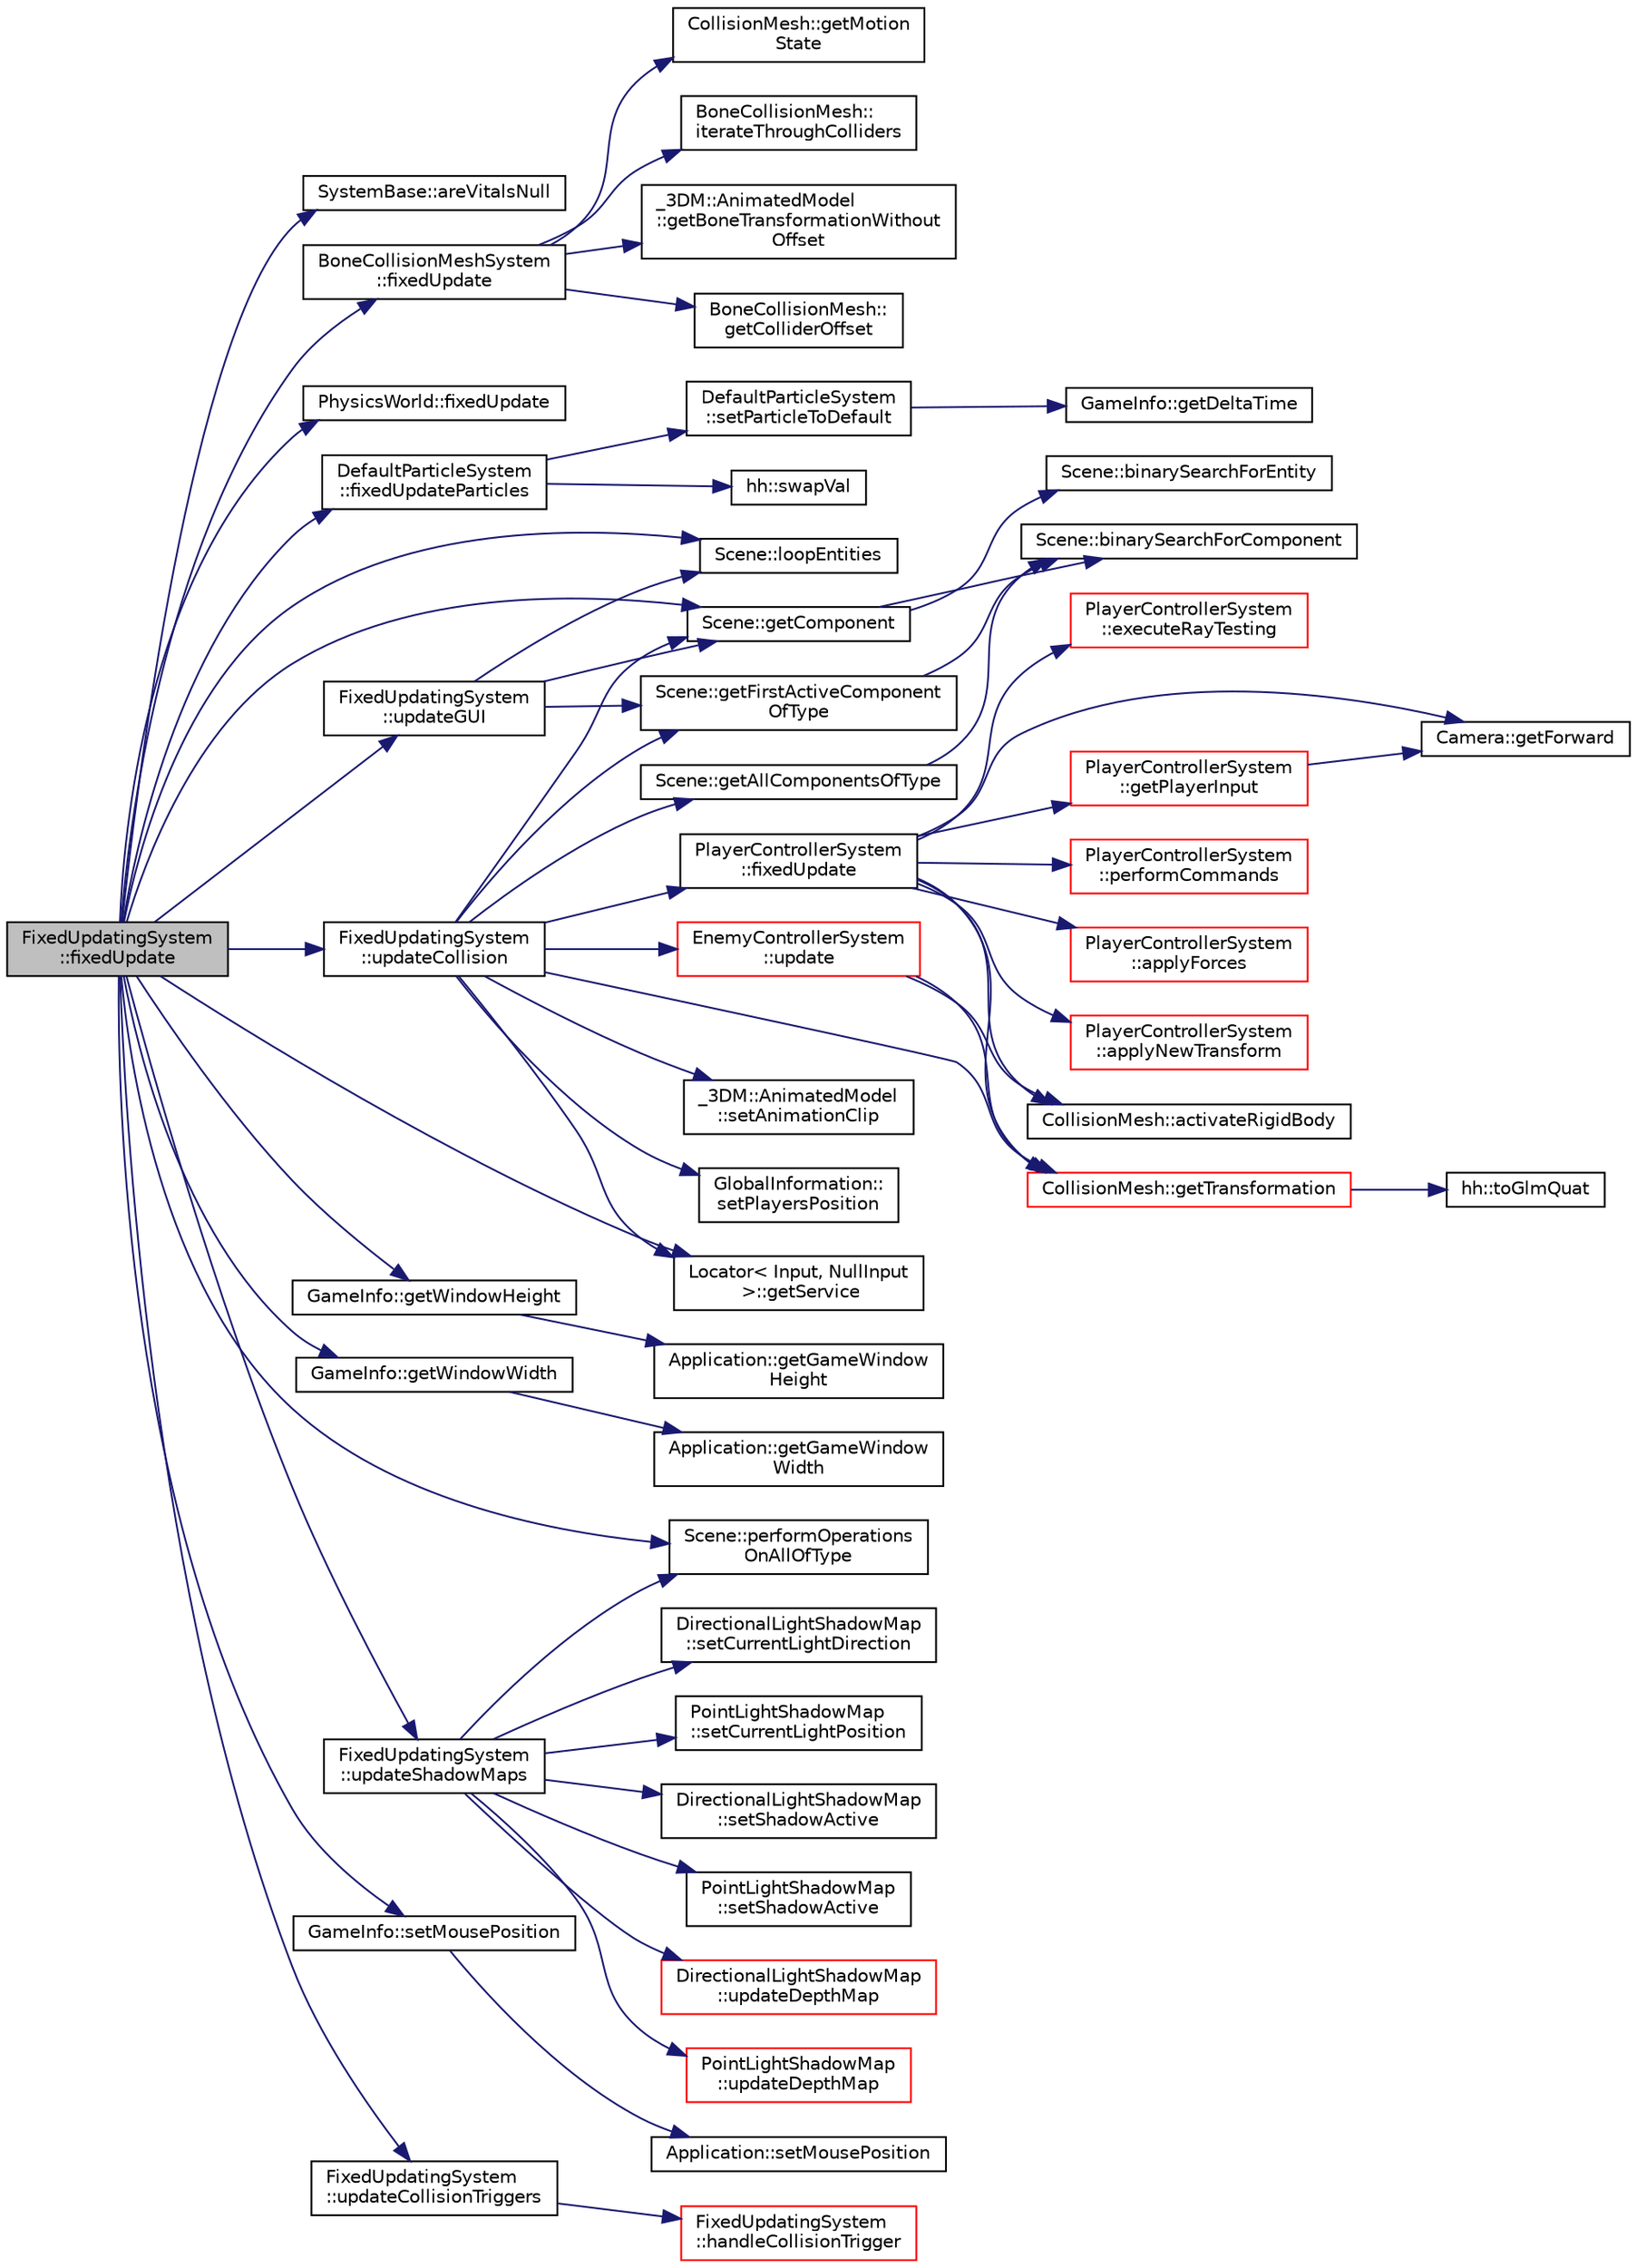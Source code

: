 digraph "FixedUpdatingSystem::fixedUpdate"
{
 // INTERACTIVE_SVG=YES
 // LATEX_PDF_SIZE
  edge [fontname="Helvetica",fontsize="10",labelfontname="Helvetica",labelfontsize="10"];
  node [fontname="Helvetica",fontsize="10",shape=record];
  rankdir="LR";
  Node1 [label="FixedUpdatingSystem\l::fixedUpdate",height=0.2,width=0.4,color="black", fillcolor="grey75", style="filled", fontcolor="black",tooltip=" "];
  Node1 -> Node2 [color="midnightblue",fontsize="10",style="solid",fontname="Helvetica"];
  Node2 [label="SystemBase::areVitalsNull",height=0.2,width=0.4,color="black", fillcolor="white", style="filled",URL="$d2/d15/class_system_base.html#a5a3dcc196a770866b9e51e406c4d2eea",tooltip=" "];
  Node1 -> Node3 [color="midnightblue",fontsize="10",style="solid",fontname="Helvetica"];
  Node3 [label="BoneCollisionMeshSystem\l::fixedUpdate",height=0.2,width=0.4,color="black", fillcolor="white", style="filled",URL="$df/dd7/class_bone_collision_mesh_system.html#ae33b42b3badf9f280f147b1d1290b192",tooltip=" "];
  Node3 -> Node4 [color="midnightblue",fontsize="10",style="solid",fontname="Helvetica"];
  Node4 [label="_3DM::AnimatedModel\l::getBoneTransformationWithout\lOffset",height=0.2,width=0.4,color="black", fillcolor="white", style="filled",URL="$de/d92/class__3_d_m_1_1_animated_model.html#acd0123cec602ca301053cc815c8579ef",tooltip=" "];
  Node3 -> Node5 [color="midnightblue",fontsize="10",style="solid",fontname="Helvetica"];
  Node5 [label="BoneCollisionMesh::\lgetColliderOffset",height=0.2,width=0.4,color="black", fillcolor="white", style="filled",URL="$d6/d9c/class_bone_collision_mesh.html#a7e3d6ddfb59eb29322e8151e5cd3dce8",tooltip=" "];
  Node3 -> Node6 [color="midnightblue",fontsize="10",style="solid",fontname="Helvetica"];
  Node6 [label="CollisionMesh::getMotion\lState",height=0.2,width=0.4,color="black", fillcolor="white", style="filled",URL="$d4/daa/class_collision_mesh.html#a02928b344526cfd34cea642f92c020e3",tooltip=" "];
  Node3 -> Node7 [color="midnightblue",fontsize="10",style="solid",fontname="Helvetica"];
  Node7 [label="BoneCollisionMesh::\literateThroughColliders",height=0.2,width=0.4,color="black", fillcolor="white", style="filled",URL="$d6/d9c/class_bone_collision_mesh.html#ab02a5fde4d91ea0abe81cd5591bf7383",tooltip=" "];
  Node1 -> Node8 [color="midnightblue",fontsize="10",style="solid",fontname="Helvetica"];
  Node8 [label="PhysicsWorld::fixedUpdate",height=0.2,width=0.4,color="black", fillcolor="white", style="filled",URL="$d5/d44/class_physics_world.html#a99149be253258846792b56f389daf38f",tooltip=" "];
  Node1 -> Node9 [color="midnightblue",fontsize="10",style="solid",fontname="Helvetica"];
  Node9 [label="DefaultParticleSystem\l::fixedUpdateParticles",height=0.2,width=0.4,color="black", fillcolor="white", style="filled",URL="$df/d86/class_default_particle_system.html#abca98ebc32ceaa0a7239b8c662bd5838",tooltip=" "];
  Node9 -> Node10 [color="midnightblue",fontsize="10",style="solid",fontname="Helvetica"];
  Node10 [label="DefaultParticleSystem\l::setParticleToDefault",height=0.2,width=0.4,color="black", fillcolor="white", style="filled",URL="$df/d86/class_default_particle_system.html#a98735c289a8e3ca8f681b897a83f81bd",tooltip=" "];
  Node10 -> Node11 [color="midnightblue",fontsize="10",style="solid",fontname="Helvetica"];
  Node11 [label="GameInfo::getDeltaTime",height=0.2,width=0.4,color="black", fillcolor="white", style="filled",URL="$d4/d58/namespace_game_info.html#aa6186a79a90a3fcd2556c4282b20a077",tooltip=" "];
  Node9 -> Node12 [color="midnightblue",fontsize="10",style="solid",fontname="Helvetica"];
  Node12 [label="hh::swapVal",height=0.2,width=0.4,color="black", fillcolor="white", style="filled",URL="$d7/dd1/namespacehh.html#a2e3a10a982e697caaecbe192184d35c1",tooltip=" "];
  Node1 -> Node13 [color="midnightblue",fontsize="10",style="solid",fontname="Helvetica"];
  Node13 [label="Scene::getComponent",height=0.2,width=0.4,color="black", fillcolor="white", style="filled",URL="$d6/db5/class_scene.html#a65d6f6cd75b250c657d5d4a267c4b245",tooltip=" "];
  Node13 -> Node14 [color="midnightblue",fontsize="10",style="solid",fontname="Helvetica"];
  Node14 [label="Scene::binarySearchForComponent",height=0.2,width=0.4,color="black", fillcolor="white", style="filled",URL="$d6/db5/class_scene.html#af06ab78544ec997fd8e480762b2cc40a",tooltip=" "];
  Node13 -> Node15 [color="midnightblue",fontsize="10",style="solid",fontname="Helvetica"];
  Node15 [label="Scene::binarySearchForEntity",height=0.2,width=0.4,color="black", fillcolor="white", style="filled",URL="$d6/db5/class_scene.html#a55c346bea3f04eb9d9f8476a68c2fa93",tooltip=" "];
  Node1 -> Node16 [color="midnightblue",fontsize="10",style="solid",fontname="Helvetica"];
  Node16 [label="Locator\< Input, NullInput\l \>::getService",height=0.2,width=0.4,color="black", fillcolor="white", style="filled",URL="$d2/d23/class_locator.html#a310ebd51e96b6341e25471b651afaf34",tooltip=" "];
  Node1 -> Node17 [color="midnightblue",fontsize="10",style="solid",fontname="Helvetica"];
  Node17 [label="GameInfo::getWindowHeight",height=0.2,width=0.4,color="black", fillcolor="white", style="filled",URL="$d4/d58/namespace_game_info.html#a344c7e16ac06ee1f8458a249aac36e8e",tooltip=" "];
  Node17 -> Node18 [color="midnightblue",fontsize="10",style="solid",fontname="Helvetica"];
  Node18 [label="Application::getGameWindow\lHeight",height=0.2,width=0.4,color="black", fillcolor="white", style="filled",URL="$de/d6b/class_application.html#a0398d40c89d52bb8d6ac6ac466c5d30c",tooltip=" "];
  Node1 -> Node19 [color="midnightblue",fontsize="10",style="solid",fontname="Helvetica"];
  Node19 [label="GameInfo::getWindowWidth",height=0.2,width=0.4,color="black", fillcolor="white", style="filled",URL="$d4/d58/namespace_game_info.html#a7cf2306eb3025a60a9e2da52eefba71e",tooltip=" "];
  Node19 -> Node20 [color="midnightblue",fontsize="10",style="solid",fontname="Helvetica"];
  Node20 [label="Application::getGameWindow\lWidth",height=0.2,width=0.4,color="black", fillcolor="white", style="filled",URL="$de/d6b/class_application.html#aad8864ec1fa58ee23db7b111876d09a5",tooltip=" "];
  Node1 -> Node21 [color="midnightblue",fontsize="10",style="solid",fontname="Helvetica"];
  Node21 [label="Scene::loopEntities",height=0.2,width=0.4,color="black", fillcolor="white", style="filled",URL="$d6/db5/class_scene.html#ae66f70e1154ee986fff5689490f6b3a2",tooltip=" "];
  Node1 -> Node22 [color="midnightblue",fontsize="10",style="solid",fontname="Helvetica"];
  Node22 [label="Scene::performOperations\lOnAllOfType",height=0.2,width=0.4,color="black", fillcolor="white", style="filled",URL="$d6/db5/class_scene.html#a64a315709f007c74792e98eef66c69df",tooltip=" "];
  Node1 -> Node23 [color="midnightblue",fontsize="10",style="solid",fontname="Helvetica"];
  Node23 [label="GameInfo::setMousePosition",height=0.2,width=0.4,color="black", fillcolor="white", style="filled",URL="$d4/d58/namespace_game_info.html#aea6e21f4828393a3ae9aca0eee51c5ba",tooltip=" "];
  Node23 -> Node24 [color="midnightblue",fontsize="10",style="solid",fontname="Helvetica"];
  Node24 [label="Application::setMousePosition",height=0.2,width=0.4,color="black", fillcolor="white", style="filled",URL="$de/d6b/class_application.html#a01dc1b9c36720b31e0419c829e8000c0",tooltip=" "];
  Node1 -> Node25 [color="midnightblue",fontsize="10",style="solid",fontname="Helvetica"];
  Node25 [label="FixedUpdatingSystem\l::updateCollision",height=0.2,width=0.4,color="black", fillcolor="white", style="filled",URL="$d3/de8/class_fixed_updating_system.html#a7086592e0a53a3a3f8c7533f042a4266",tooltip=" "];
  Node25 -> Node26 [color="midnightblue",fontsize="10",style="solid",fontname="Helvetica"];
  Node26 [label="PlayerControllerSystem\l::fixedUpdate",height=0.2,width=0.4,color="black", fillcolor="white", style="filled",URL="$d5/d50/class_player_controller_system.html#a9d234f18033f0a3fca95bbcd49c28deb",tooltip=" "];
  Node26 -> Node27 [color="midnightblue",fontsize="10",style="solid",fontname="Helvetica"];
  Node27 [label="CollisionMesh::activateRigidBody",height=0.2,width=0.4,color="black", fillcolor="white", style="filled",URL="$d4/daa/class_collision_mesh.html#a5aeedef000c931bc1af02c107ef23c59",tooltip=" "];
  Node26 -> Node28 [color="midnightblue",fontsize="10",style="solid",fontname="Helvetica"];
  Node28 [label="PlayerControllerSystem\l::applyForces",height=0.2,width=0.4,color="red", fillcolor="white", style="filled",URL="$d5/d50/class_player_controller_system.html#a4f3e2c164e2bc88b8179912eae184653",tooltip=" "];
  Node26 -> Node34 [color="midnightblue",fontsize="10",style="solid",fontname="Helvetica"];
  Node34 [label="PlayerControllerSystem\l::applyNewTransform",height=0.2,width=0.4,color="red", fillcolor="white", style="filled",URL="$d5/d50/class_player_controller_system.html#a791c9e27b3bdb79b981a087516c19207",tooltip=" "];
  Node26 -> Node37 [color="midnightblue",fontsize="10",style="solid",fontname="Helvetica"];
  Node37 [label="PlayerControllerSystem\l::executeRayTesting",height=0.2,width=0.4,color="red", fillcolor="white", style="filled",URL="$d5/d50/class_player_controller_system.html#a919d9d772a6059cf4213c42c584ffcf3",tooltip=" "];
  Node26 -> Node53 [color="midnightblue",fontsize="10",style="solid",fontname="Helvetica"];
  Node53 [label="Camera::getForward",height=0.2,width=0.4,color="black", fillcolor="white", style="filled",URL="$da/dbb/class_camera.html#ae44d552243a7b430e94ed9e70adcf07b",tooltip=" "];
  Node26 -> Node54 [color="midnightblue",fontsize="10",style="solid",fontname="Helvetica"];
  Node54 [label="PlayerControllerSystem\l::getPlayerInput",height=0.2,width=0.4,color="red", fillcolor="white", style="filled",URL="$d5/d50/class_player_controller_system.html#a7ec2692dbe1204e5e27f4189e0bcd8ea",tooltip=" "];
  Node54 -> Node53 [color="midnightblue",fontsize="10",style="solid",fontname="Helvetica"];
  Node26 -> Node65 [color="midnightblue",fontsize="10",style="solid",fontname="Helvetica"];
  Node65 [label="CollisionMesh::getTransformation",height=0.2,width=0.4,color="red", fillcolor="white", style="filled",URL="$d4/daa/class_collision_mesh.html#a532f01d5ef667f723b8e7e9e9ca4e177",tooltip=" "];
  Node65 -> Node66 [color="midnightblue",fontsize="10",style="solid",fontname="Helvetica"];
  Node66 [label="hh::toGlmQuat",height=0.2,width=0.4,color="black", fillcolor="white", style="filled",URL="$d7/dd1/namespacehh.html#ab959ffbb77b52e2f0b42582c23117eb4",tooltip=" "];
  Node26 -> Node67 [color="midnightblue",fontsize="10",style="solid",fontname="Helvetica"];
  Node67 [label="PlayerControllerSystem\l::performCommands",height=0.2,width=0.4,color="red", fillcolor="white", style="filled",URL="$d5/d50/class_player_controller_system.html#a6b40aea168be07d1016a2602e38de00b",tooltip=" "];
  Node25 -> Node69 [color="midnightblue",fontsize="10",style="solid",fontname="Helvetica"];
  Node69 [label="Scene::getAllComponentsOfType",height=0.2,width=0.4,color="black", fillcolor="white", style="filled",URL="$d6/db5/class_scene.html#ab267a4bad0eebc4fdc2ed4a57a2d16e2",tooltip=" "];
  Node69 -> Node14 [color="midnightblue",fontsize="10",style="solid",fontname="Helvetica"];
  Node25 -> Node13 [color="midnightblue",fontsize="10",style="solid",fontname="Helvetica"];
  Node25 -> Node70 [color="midnightblue",fontsize="10",style="solid",fontname="Helvetica"];
  Node70 [label="Scene::getFirstActiveComponent\lOfType",height=0.2,width=0.4,color="black", fillcolor="white", style="filled",URL="$d6/db5/class_scene.html#ae05acfccb36d74a21bd4988a2b562ceb",tooltip=" "];
  Node70 -> Node14 [color="midnightblue",fontsize="10",style="solid",fontname="Helvetica"];
  Node25 -> Node16 [color="midnightblue",fontsize="10",style="solid",fontname="Helvetica"];
  Node25 -> Node65 [color="midnightblue",fontsize="10",style="solid",fontname="Helvetica"];
  Node25 -> Node71 [color="midnightblue",fontsize="10",style="solid",fontname="Helvetica"];
  Node71 [label="_3DM::AnimatedModel\l::setAnimationClip",height=0.2,width=0.4,color="black", fillcolor="white", style="filled",URL="$de/d92/class__3_d_m_1_1_animated_model.html#a88c60bbcd98b07e474df4b1c5ceae50a",tooltip=" "];
  Node25 -> Node72 [color="midnightblue",fontsize="10",style="solid",fontname="Helvetica"];
  Node72 [label="GlobalInformation::\lsetPlayersPosition",height=0.2,width=0.4,color="black", fillcolor="white", style="filled",URL="$df/de8/class_global_information.html#af36be0f5215095e564dc5cbb3e9034fa",tooltip=" "];
  Node25 -> Node73 [color="midnightblue",fontsize="10",style="solid",fontname="Helvetica"];
  Node73 [label="EnemyControllerSystem\l::update",height=0.2,width=0.4,color="red", fillcolor="white", style="filled",URL="$da/d3f/class_enemy_controller_system.html#a026087734b2ff96302e29522d87111f3",tooltip=" "];
  Node73 -> Node27 [color="midnightblue",fontsize="10",style="solid",fontname="Helvetica"];
  Node73 -> Node65 [color="midnightblue",fontsize="10",style="solid",fontname="Helvetica"];
  Node1 -> Node84 [color="midnightblue",fontsize="10",style="solid",fontname="Helvetica"];
  Node84 [label="FixedUpdatingSystem\l::updateCollisionTriggers",height=0.2,width=0.4,color="black", fillcolor="white", style="filled",URL="$d3/de8/class_fixed_updating_system.html#a097a3f7a12a5e2e8de83bbb3e8d4e725",tooltip=" "];
  Node84 -> Node85 [color="midnightblue",fontsize="10",style="solid",fontname="Helvetica"];
  Node85 [label="FixedUpdatingSystem\l::handleCollisionTrigger",height=0.2,width=0.4,color="red", fillcolor="white", style="filled",URL="$d3/de8/class_fixed_updating_system.html#a6f6bb1695e03ef174e661643c3a0de27",tooltip=" "];
  Node1 -> Node89 [color="midnightblue",fontsize="10",style="solid",fontname="Helvetica"];
  Node89 [label="FixedUpdatingSystem\l::updateGUI",height=0.2,width=0.4,color="black", fillcolor="white", style="filled",URL="$d3/de8/class_fixed_updating_system.html#a137e7d0c5f7e54609c674fbc0557f338",tooltip=" "];
  Node89 -> Node13 [color="midnightblue",fontsize="10",style="solid",fontname="Helvetica"];
  Node89 -> Node70 [color="midnightblue",fontsize="10",style="solid",fontname="Helvetica"];
  Node89 -> Node21 [color="midnightblue",fontsize="10",style="solid",fontname="Helvetica"];
  Node1 -> Node90 [color="midnightblue",fontsize="10",style="solid",fontname="Helvetica"];
  Node90 [label="FixedUpdatingSystem\l::updateShadowMaps",height=0.2,width=0.4,color="black", fillcolor="white", style="filled",URL="$d3/de8/class_fixed_updating_system.html#a62f406cd3cb3d441e605ed1a5e888ec6",tooltip=" "];
  Node90 -> Node22 [color="midnightblue",fontsize="10",style="solid",fontname="Helvetica"];
  Node90 -> Node91 [color="midnightblue",fontsize="10",style="solid",fontname="Helvetica"];
  Node91 [label="DirectionalLightShadowMap\l::setCurrentLightDirection",height=0.2,width=0.4,color="black", fillcolor="white", style="filled",URL="$dc/d22/class_directional_light_shadow_map.html#abc10f5a7c53fb9dae97d638da6689af9",tooltip=" "];
  Node90 -> Node92 [color="midnightblue",fontsize="10",style="solid",fontname="Helvetica"];
  Node92 [label="PointLightShadowMap\l::setCurrentLightPosition",height=0.2,width=0.4,color="black", fillcolor="white", style="filled",URL="$d1/d18/class_point_light_shadow_map.html#aeefecae901589fd16a0f44a0535e9c8a",tooltip=" "];
  Node90 -> Node93 [color="midnightblue",fontsize="10",style="solid",fontname="Helvetica"];
  Node93 [label="DirectionalLightShadowMap\l::setShadowActive",height=0.2,width=0.4,color="black", fillcolor="white", style="filled",URL="$dc/d22/class_directional_light_shadow_map.html#afe5fd656210e5badb02dab921a4ccd2a",tooltip=" "];
  Node90 -> Node94 [color="midnightblue",fontsize="10",style="solid",fontname="Helvetica"];
  Node94 [label="PointLightShadowMap\l::setShadowActive",height=0.2,width=0.4,color="black", fillcolor="white", style="filled",URL="$d1/d18/class_point_light_shadow_map.html#aa4a6707923f66d71abb06881dd6df07e",tooltip=" "];
  Node90 -> Node95 [color="midnightblue",fontsize="10",style="solid",fontname="Helvetica"];
  Node95 [label="DirectionalLightShadowMap\l::updateDepthMap",height=0.2,width=0.4,color="red", fillcolor="white", style="filled",URL="$dc/d22/class_directional_light_shadow_map.html#a8e8f3d1826214640802cdbf827434afd",tooltip=" "];
  Node90 -> Node101 [color="midnightblue",fontsize="10",style="solid",fontname="Helvetica"];
  Node101 [label="PointLightShadowMap\l::updateDepthMap",height=0.2,width=0.4,color="red", fillcolor="white", style="filled",URL="$d1/d18/class_point_light_shadow_map.html#af157b256b6eabd8626fa3875ed48872b",tooltip=" "];
}
